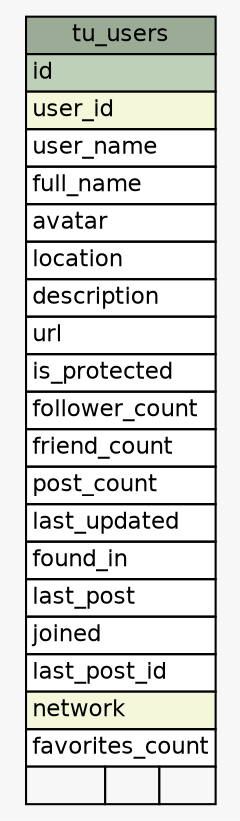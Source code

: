 // dot 2.26.3 on Linux 3.0.0-1-amd64
// SchemaSpy rev 590
digraph "tu_users" {
  graph [
    rankdir="RL"
    bgcolor="#f7f7f7"
    nodesep="0.18"
    ranksep="0.46"
    fontname="Helvetica"
    fontsize="11"
  ];
  node [
    fontname="Helvetica"
    fontsize="11"
    shape="plaintext"
  ];
  edge [
    arrowsize="0.8"
  ];
  "tu_users" [
    label=<
    <TABLE BORDER="0" CELLBORDER="1" CELLSPACING="0" BGCOLOR="#ffffff">
      <TR><TD COLSPAN="3" BGCOLOR="#9bab96" ALIGN="CENTER">tu_users</TD></TR>
      <TR><TD PORT="id" COLSPAN="3" BGCOLOR="#bed1b8" ALIGN="LEFT">id</TD></TR>
      <TR><TD PORT="user_id" COLSPAN="3" BGCOLOR="#f4f7da" ALIGN="LEFT">user_id</TD></TR>
      <TR><TD PORT="user_name" COLSPAN="3" ALIGN="LEFT">user_name</TD></TR>
      <TR><TD PORT="full_name" COLSPAN="3" ALIGN="LEFT">full_name</TD></TR>
      <TR><TD PORT="avatar" COLSPAN="3" ALIGN="LEFT">avatar</TD></TR>
      <TR><TD PORT="location" COLSPAN="3" ALIGN="LEFT">location</TD></TR>
      <TR><TD PORT="description" COLSPAN="3" ALIGN="LEFT">description</TD></TR>
      <TR><TD PORT="url" COLSPAN="3" ALIGN="LEFT">url</TD></TR>
      <TR><TD PORT="is_protected" COLSPAN="3" ALIGN="LEFT">is_protected</TD></TR>
      <TR><TD PORT="follower_count" COLSPAN="3" ALIGN="LEFT">follower_count</TD></TR>
      <TR><TD PORT="friend_count" COLSPAN="3" ALIGN="LEFT">friend_count</TD></TR>
      <TR><TD PORT="post_count" COLSPAN="3" ALIGN="LEFT">post_count</TD></TR>
      <TR><TD PORT="last_updated" COLSPAN="3" ALIGN="LEFT">last_updated</TD></TR>
      <TR><TD PORT="found_in" COLSPAN="3" ALIGN="LEFT">found_in</TD></TR>
      <TR><TD PORT="last_post" COLSPAN="3" ALIGN="LEFT">last_post</TD></TR>
      <TR><TD PORT="joined" COLSPAN="3" ALIGN="LEFT">joined</TD></TR>
      <TR><TD PORT="last_post_id" COLSPAN="3" ALIGN="LEFT">last_post_id</TD></TR>
      <TR><TD PORT="network" COLSPAN="3" BGCOLOR="#f4f7da" ALIGN="LEFT">network</TD></TR>
      <TR><TD PORT="favorites_count" COLSPAN="3" ALIGN="LEFT">favorites_count</TD></TR>
      <TR><TD ALIGN="LEFT" BGCOLOR="#f7f7f7">  </TD><TD ALIGN="RIGHT" BGCOLOR="#f7f7f7">  </TD><TD ALIGN="RIGHT" BGCOLOR="#f7f7f7">  </TD></TR>
    </TABLE>>
    URL="tables/tu_users.html"
    tooltip="tu_users"
  ];
}
